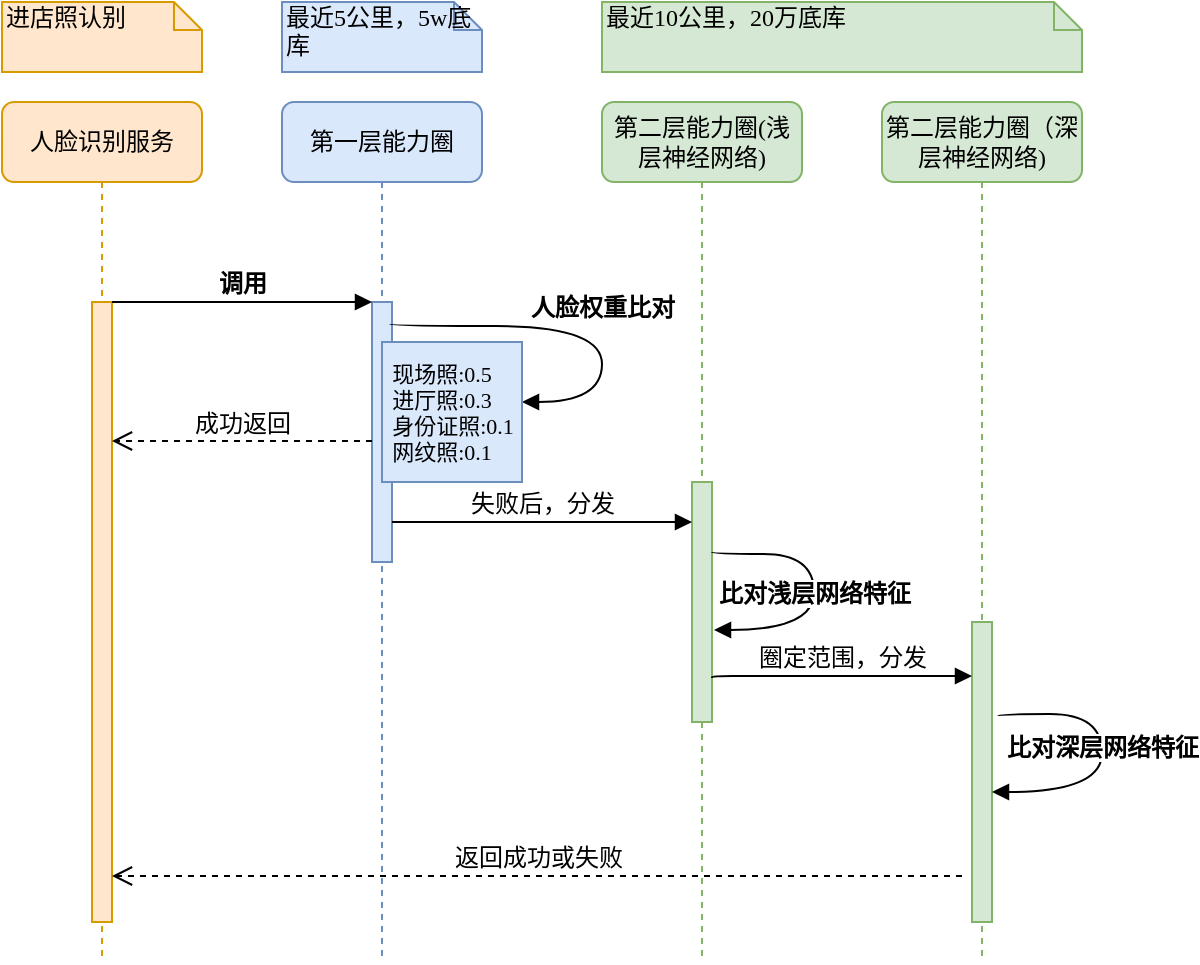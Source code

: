 <mxfile version="10.6.0" type="github"><diagram id="b88135a0-044a-e663-d736-f5acd3a1842c" name="Page-1"><mxGraphModel dx="756" dy="519" grid="1" gridSize="10" guides="1" tooltips="1" connect="1" arrows="1" fold="1" page="1" pageScale="1" pageWidth="4681" pageHeight="3300" background="#ffffff" math="0" shadow="0"><root><mxCell id="0"/><mxCell id="1" parent="0"/><mxCell id="2" value="第一层能力圈" style="shape=umlLifeline;perimeter=lifelinePerimeter;whiteSpace=wrap;html=1;container=1;collapsible=0;recursiveResize=0;outlineConnect=0;rounded=1;shadow=0;comic=0;labelBackgroundColor=none;strokeColor=#6c8ebf;strokeWidth=1;fillColor=#dae8fc;fontFamily=Verdana;fontSize=12;align=center;" parent="1" vertex="1"><mxGeometry x="190" y="170" width="100" height="430" as="geometry"/></mxCell><mxCell id="3" value="" style="html=1;points=[];perimeter=orthogonalPerimeter;rounded=0;shadow=0;comic=0;labelBackgroundColor=none;strokeColor=#6c8ebf;strokeWidth=1;fillColor=#dae8fc;fontFamily=Verdana;fontSize=12;align=center;" parent="2" vertex="1"><mxGeometry x="45" y="100" width="10" height="130" as="geometry"/></mxCell><mxCell id="4" value="第二层能力圈(浅层神经网络)" style="shape=umlLifeline;perimeter=lifelinePerimeter;whiteSpace=wrap;html=1;container=1;collapsible=0;recursiveResize=0;outlineConnect=0;rounded=1;shadow=0;comic=0;labelBackgroundColor=none;strokeColor=#82b366;strokeWidth=1;fillColor=#d5e8d4;fontFamily=Verdana;fontSize=12;align=center;" parent="1" vertex="1"><mxGeometry x="350" y="170" width="100" height="430" as="geometry"/></mxCell><mxCell id="5" value="" style="html=1;points=[];perimeter=orthogonalPerimeter;rounded=0;shadow=0;comic=0;labelBackgroundColor=none;strokeColor=#82b366;strokeWidth=1;fillColor=#d5e8d4;fontFamily=Verdana;fontSize=12;align=center;" parent="4" vertex="1"><mxGeometry x="45" y="190" width="10" height="120" as="geometry"/></mxCell><mxCell id="6" value="第二层能力圈（深层神经网络)" style="shape=umlLifeline;perimeter=lifelinePerimeter;whiteSpace=wrap;html=1;container=1;collapsible=0;recursiveResize=0;outlineConnect=0;rounded=1;shadow=0;comic=0;labelBackgroundColor=none;strokeColor=#82b366;strokeWidth=1;fillColor=#d5e8d4;fontFamily=Verdana;fontSize=12;align=center;" parent="1" vertex="1"><mxGeometry x="490" y="170" width="100" height="430" as="geometry"/></mxCell><mxCell id="10" value="人脸识别服务" style="shape=umlLifeline;perimeter=lifelinePerimeter;whiteSpace=wrap;html=1;container=1;collapsible=0;recursiveResize=0;outlineConnect=0;rounded=1;shadow=0;comic=0;labelBackgroundColor=none;strokeColor=#d79b00;strokeWidth=1;fillColor=#ffe6cc;fontFamily=Verdana;fontSize=12;align=center;" parent="1" vertex="1"><mxGeometry x="50" y="170" width="100" height="430" as="geometry"/></mxCell><mxCell id="11" value="" style="html=1;points=[];perimeter=orthogonalPerimeter;rounded=0;shadow=0;comic=0;labelBackgroundColor=none;strokeColor=#d79b00;strokeWidth=1;fillColor=#ffe6cc;fontFamily=Verdana;fontSize=12;align=center;" parent="10" vertex="1"><mxGeometry x="45" y="100" width="10" height="310" as="geometry"/></mxCell><mxCell id="12" value="" style="html=1;points=[];perimeter=orthogonalPerimeter;rounded=0;shadow=0;comic=0;labelBackgroundColor=none;strokeColor=#82b366;strokeWidth=1;fillColor=#d5e8d4;fontFamily=Verdana;fontSize=12;align=center;" parent="1" vertex="1"><mxGeometry x="535" y="430" width="10" height="150" as="geometry"/></mxCell><mxCell id="13" value="圈定范围，分发" style="html=1;verticalAlign=bottom;endArrow=block;labelBackgroundColor=none;fontFamily=Verdana;fontSize=12;edgeStyle=elbowEdgeStyle;elbow=vertical;exitX=1;exitY=0.256;exitDx=0;exitDy=0;exitPerimeter=0;entryX=0;entryY=0.411;entryDx=0;entryDy=0;entryPerimeter=0;" parent="1" edge="1"><mxGeometry relative="1" as="geometry"><mxPoint x="405" y="458" as="sourcePoint"/><Array as="points"><mxPoint x="470" y="457"/></Array><mxPoint x="535" y="457" as="targetPoint"/></mxGeometry></mxCell><mxCell id="25" value="&lt;b&gt;调用&lt;/b&gt;" style="html=1;verticalAlign=bottom;endArrow=block;entryX=0;entryY=0;labelBackgroundColor=none;fontFamily=Verdana;fontSize=12;edgeStyle=elbowEdgeStyle;elbow=vertical;" parent="1" source="11" target="3" edge="1"><mxGeometry relative="1" as="geometry"><mxPoint x="170" y="280" as="sourcePoint"/></mxGeometry></mxCell><mxCell id="26" value="失败后，分发" style="html=1;verticalAlign=bottom;endArrow=block;entryX=0;entryY=0;labelBackgroundColor=none;fontFamily=Verdana;fontSize=12;edgeStyle=elbowEdgeStyle;elbow=vertical;" parent="1" edge="1"><mxGeometry relative="1" as="geometry"><mxPoint x="245" y="380" as="sourcePoint"/><mxPoint x="395" y="380" as="targetPoint"/></mxGeometry></mxCell><mxCell id="29" value="&lt;b&gt;比对深层网络特征&lt;/b&gt;" style="html=1;verticalAlign=bottom;endArrow=block;labelBackgroundColor=#ffffff;fontFamily=Verdana;fontSize=12;elbow=vertical;edgeStyle=orthogonalEdgeStyle;curved=1;exitX=1.3;exitY=0.315;exitPerimeter=0;exitDx=0;exitDy=0;" parent="1" edge="1"><mxGeometry x="0.065" relative="1" as="geometry"><mxPoint x="548" y="477" as="sourcePoint"/><mxPoint x="545" y="515" as="targetPoint"/><Array as="points"><mxPoint x="548" y="476"/><mxPoint x="600" y="476"/><mxPoint x="600" y="515"/></Array><mxPoint as="offset"/></mxGeometry></mxCell><mxCell id="32" value="进店照认别" style="shape=note;whiteSpace=wrap;html=1;size=14;verticalAlign=top;align=left;spacingTop=-6;rounded=0;shadow=0;comic=0;labelBackgroundColor=none;strokeColor=#d79b00;strokeWidth=1;fillColor=#ffe6cc;fontFamily=Verdana;fontSize=12;" parent="1" vertex="1"><mxGeometry x="50" y="120" width="100" height="35" as="geometry"/></mxCell><mxCell id="33" value="最近5公里，5w&lt;span&gt;底库&lt;/span&gt;" style="shape=note;whiteSpace=wrap;html=1;size=14;verticalAlign=top;align=left;spacingTop=-6;rounded=0;shadow=0;comic=0;labelBackgroundColor=none;strokeColor=#6c8ebf;strokeWidth=1;fillColor=#dae8fc;fontFamily=Verdana;fontSize=12;" parent="1" vertex="1"><mxGeometry x="190" y="120" width="100" height="35" as="geometry"/></mxCell><mxCell id="34" value="最近10公里，20万底库" style="shape=note;whiteSpace=wrap;html=1;size=14;verticalAlign=top;align=left;spacingTop=-6;rounded=0;shadow=0;comic=0;labelBackgroundColor=none;strokeColor=#82b366;strokeWidth=1;fillColor=#d5e8d4;fontFamily=Verdana;fontSize=12;" parent="1" vertex="1"><mxGeometry x="350" y="120" width="240" height="35" as="geometry"/></mxCell><mxCell id="fINKYNL_exxX4nladvVb-40" value="&lt;b&gt;人脸权重比对&lt;/b&gt;" style="html=1;verticalAlign=bottom;endArrow=block;labelBackgroundColor=#ffffff;fontFamily=Verdana;fontSize=12;elbow=vertical;edgeStyle=orthogonalEdgeStyle;curved=1;exitX=0.08;exitY=0.033;exitDx=0;exitDy=0;exitPerimeter=0;" edge="1" parent="1"><mxGeometry x="0.159" relative="1" as="geometry"><mxPoint x="244" y="281" as="sourcePoint"/><mxPoint x="310" y="320" as="targetPoint"/><Array as="points"><mxPoint x="244" y="282"/><mxPoint x="350" y="282"/><mxPoint x="350" y="320"/></Array><mxPoint as="offset"/></mxGeometry></mxCell><mxCell id="fINKYNL_exxX4nladvVb-41" value="成功返回" style="html=1;verticalAlign=bottom;endArrow=open;dashed=1;endSize=8;labelBackgroundColor=none;fontFamily=Verdana;fontSize=12;edgeStyle=elbowEdgeStyle;elbow=vertical;" edge="1" parent="1"><mxGeometry relative="1" as="geometry"><mxPoint x="105" y="339.5" as="targetPoint"/><Array as="points"><mxPoint x="180" y="339.5"/><mxPoint x="210" y="339.5"/></Array><mxPoint x="235" y="339.5" as="sourcePoint"/></mxGeometry></mxCell><mxCell id="fINKYNL_exxX4nladvVb-42" value="&lt;b&gt;比对浅层网络特征&lt;/b&gt;" style="html=1;verticalAlign=bottom;endArrow=block;labelBackgroundColor=#ffffff;fontFamily=Verdana;fontSize=12;elbow=vertical;edgeStyle=orthogonalEdgeStyle;curved=1;entryX=1;entryY=0.286;entryPerimeter=0;exitX=0.08;exitY=0.033;exitDx=0;exitDy=0;exitPerimeter=0;" edge="1" parent="1"><mxGeometry x="0.159" relative="1" as="geometry"><mxPoint x="405" y="395" as="sourcePoint"/><mxPoint x="406" y="434" as="targetPoint"/><Array as="points"><mxPoint x="405" y="396"/><mxPoint x="456" y="396"/><mxPoint x="456" y="434"/></Array><mxPoint as="offset"/></mxGeometry></mxCell><mxCell id="fINKYNL_exxX4nladvVb-44" value="返回成功或失败" style="html=1;verticalAlign=bottom;endArrow=open;dashed=1;endSize=8;labelBackgroundColor=none;fontFamily=Verdana;fontSize=12;edgeStyle=elbowEdgeStyle;elbow=vertical;" edge="1" parent="1"><mxGeometry relative="1" as="geometry"><mxPoint x="105" y="557" as="targetPoint"/><Array as="points"><mxPoint x="231" y="557"/><mxPoint x="261" y="557"/></Array><mxPoint x="530" y="557" as="sourcePoint"/></mxGeometry></mxCell><mxCell id="fINKYNL_exxX4nladvVb-47" value="&lt;div style=&quot;text-align: justify&quot;&gt;&lt;span style=&quot;font-size: 11px ; text-align: left&quot;&gt;现场照:0.5&lt;/span&gt;&lt;/div&gt;&lt;span style=&quot;text-align: left ; font-size: 11px&quot;&gt;&lt;div style=&quot;text-align: justify&quot;&gt;&lt;span&gt;进厅照:0.3&lt;/span&gt;&lt;/div&gt;&lt;/span&gt;&lt;blockquote style=&quot;margin: 0 0 0 40px ; border: none ; padding: 0px&quot;&gt;&lt;/blockquote&gt;&lt;span style=&quot;font-size: 11px ; text-align: left&quot;&gt;&lt;div style=&quot;text-align: justify&quot;&gt;&lt;span&gt;身份证照:0.1&lt;/span&gt;&lt;/div&gt;&lt;/span&gt;&lt;span style=&quot;font-size: 11px ; text-align: left&quot;&gt;&lt;div style=&quot;text-align: justify&quot;&gt;&lt;span&gt;网纹照:0.1&lt;/span&gt;&lt;/div&gt;&lt;/span&gt;" style="html=1;points=[];perimeter=orthogonalPerimeter;rounded=0;shadow=0;comic=0;labelBackgroundColor=none;strokeColor=#6c8ebf;strokeWidth=1;fillColor=#dae8fc;fontFamily=Verdana;fontSize=12;align=center;" vertex="1" parent="1"><mxGeometry x="240" y="290" width="70" height="70" as="geometry"/></mxCell></root></mxGraphModel></diagram></mxfile>